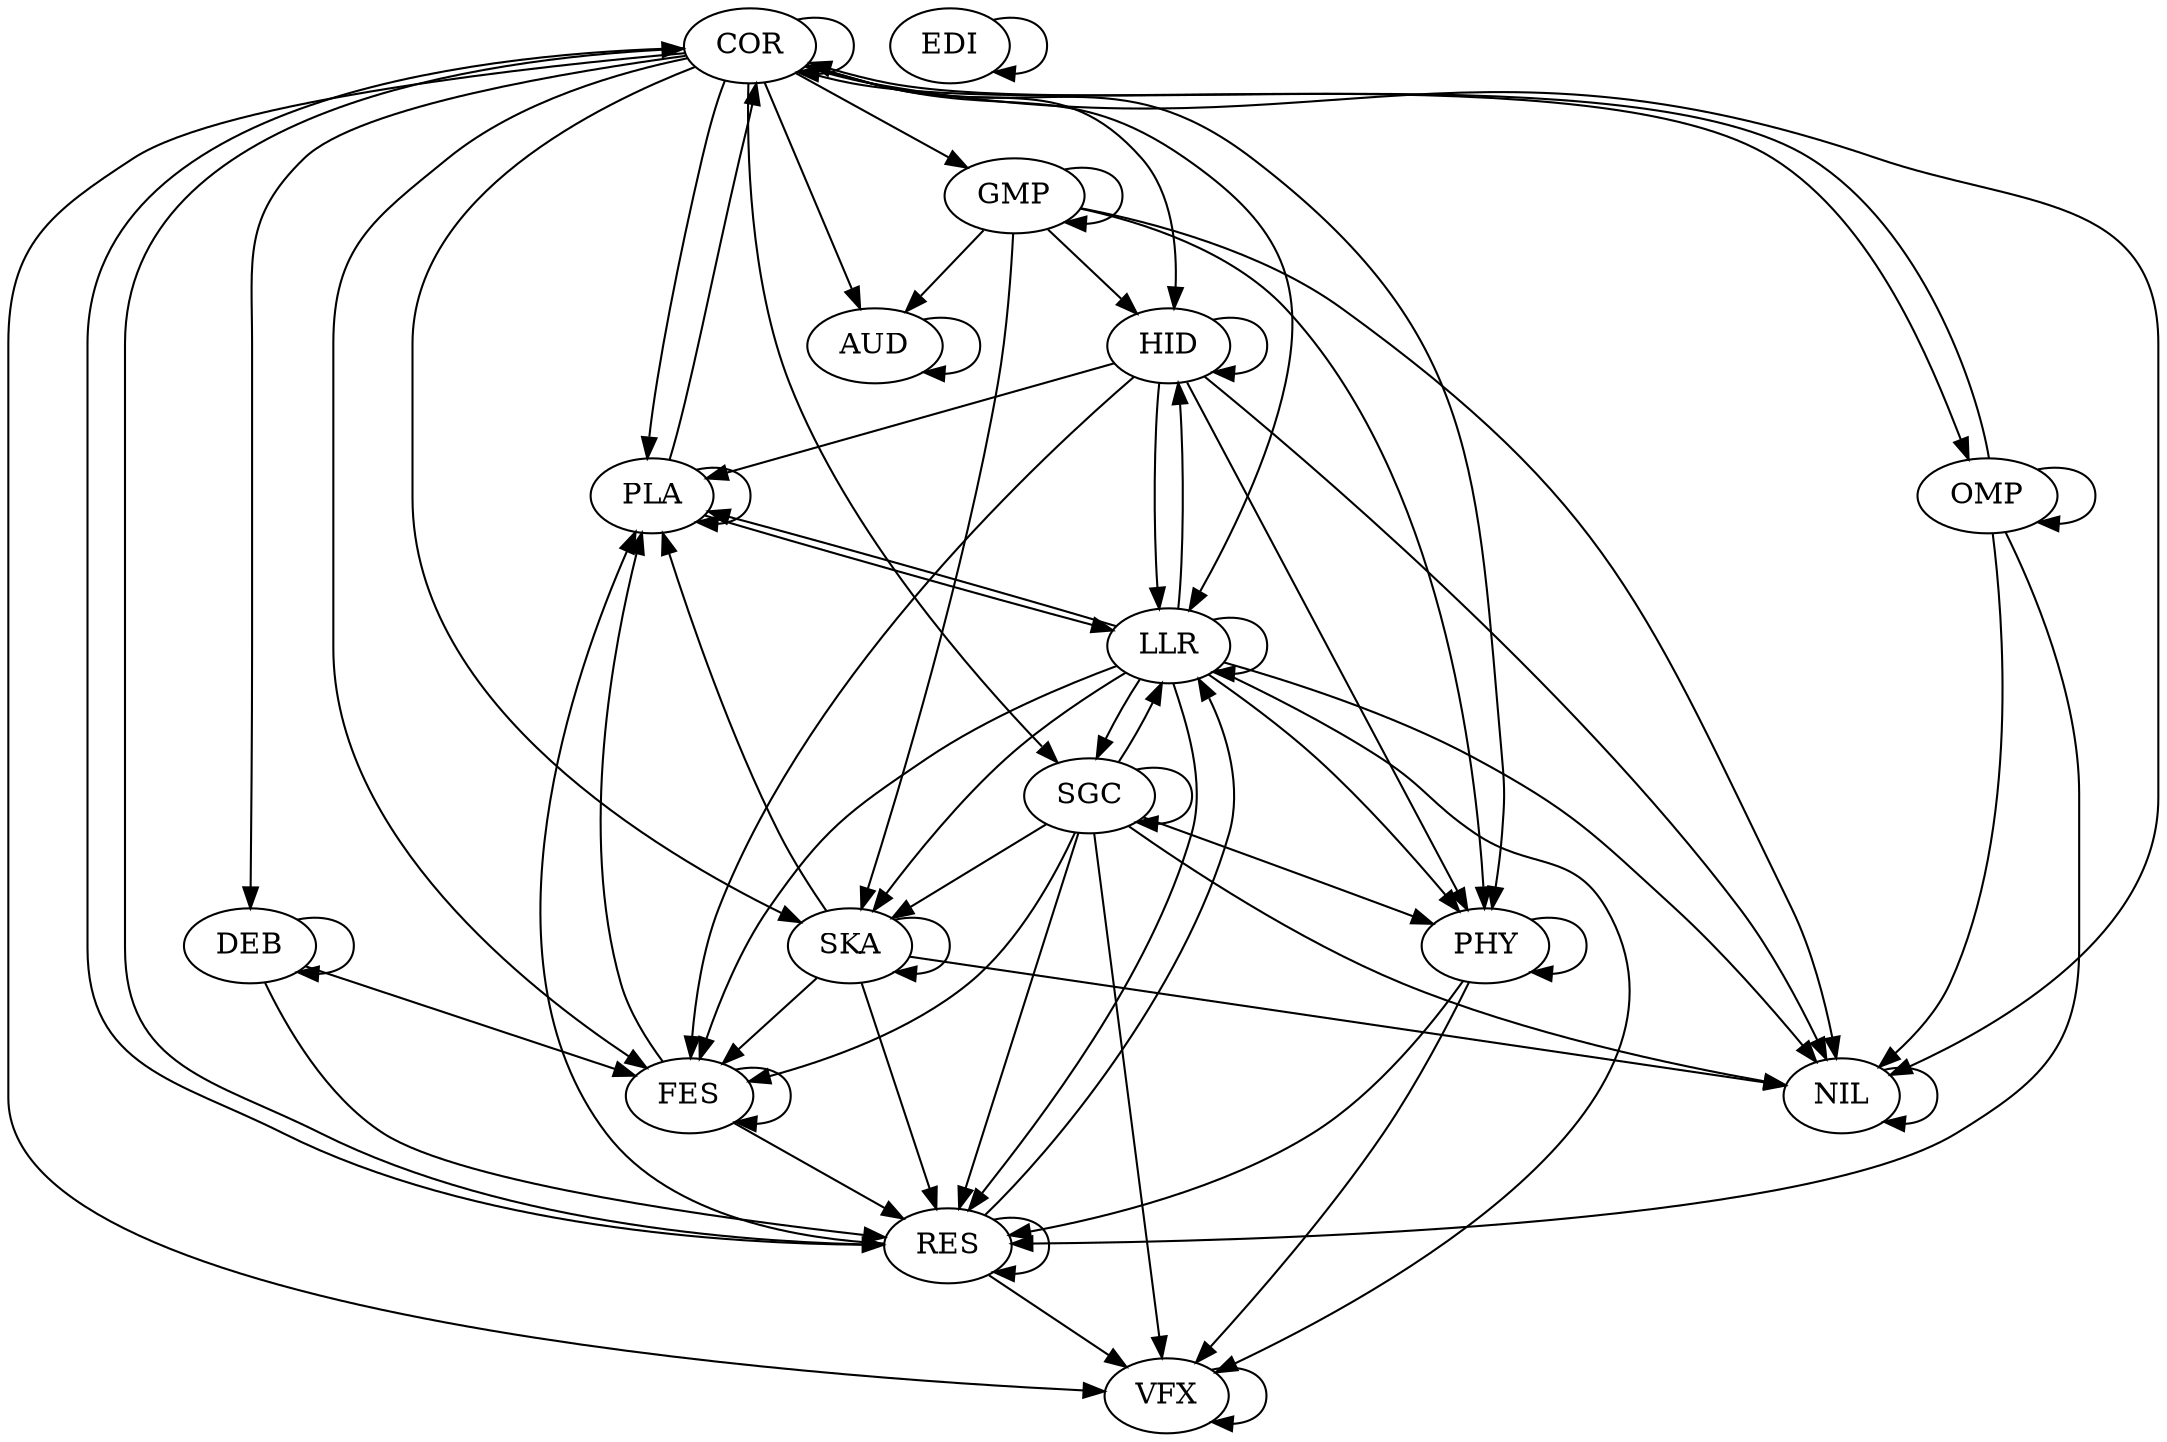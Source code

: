 digraph "source tree" {
	"AUD" -> "AUD"
	"COR" -> "AUD"
	"GMP" -> "AUD"
	"COR" -> "COR"
	"OMP" -> "COR"
	"PLA" -> "COR"
	"RES" -> "COR"
	"COR" -> "DEB"
	"DEB" -> "DEB"
	"EDI" -> "EDI"
	"COR" -> "FES"
	"DEB" -> "FES"
	"FES" -> "FES"
	"HID" -> "FES"
	"LLR" -> "FES"
	"SGC" -> "FES"
	"SKA" -> "FES"
	"COR" -> "GMP"
	"GMP" -> "GMP"
	"COR" -> "HID"
	"GMP" -> "HID"
	"HID" -> "HID"
	"LLR" -> "HID"
	"COR" -> "LLR"
	"HID" -> "LLR"
	"LLR" -> "LLR"
	"PLA" -> "LLR"
	"RES" -> "LLR"
	"SGC" -> "LLR"
	"COR" -> "NIL"
	"GMP" -> "NIL"
	"HID" -> "NIL"
	"LLR" -> "NIL"
	"NIL" -> "NIL"
	"OMP" -> "NIL"
	"SGC" -> "NIL"
	"SKA" -> "NIL"
	"COR" -> "OMP"
	"OMP" -> "OMP"
	"COR" -> "PHY"
	"GMP" -> "PHY"
	"HID" -> "PHY"
	"LLR" -> "PHY"
	"PHY" -> "PHY"
	"SGC" -> "PHY"
	"COR" -> "PLA"
	"FES" -> "PLA"
	"HID" -> "PLA"
	"LLR" -> "PLA"
	"PLA" -> "PLA"
	"RES" -> "PLA"
	"SKA" -> "PLA"
	"COR" -> "RES"
	"DEB" -> "RES"
	"FES" -> "RES"
	"LLR" -> "RES"
	"OMP" -> "RES"
	"PHY" -> "RES"
	"RES" -> "RES"
	"SGC" -> "RES"
	"SKA" -> "RES"
	"COR" -> "SGC"
	"LLR" -> "SGC"
	"SGC" -> "SGC"
	"COR" -> "SKA"
	"GMP" -> "SKA"
	"LLR" -> "SKA"
	"SGC" -> "SKA"
	"SKA" -> "SKA"
	"COR" -> "VFX"
	"LLR" -> "VFX"
	"PHY" -> "VFX"
	"RES" -> "VFX"
	"SGC" -> "VFX"
	"VFX" -> "VFX"
}